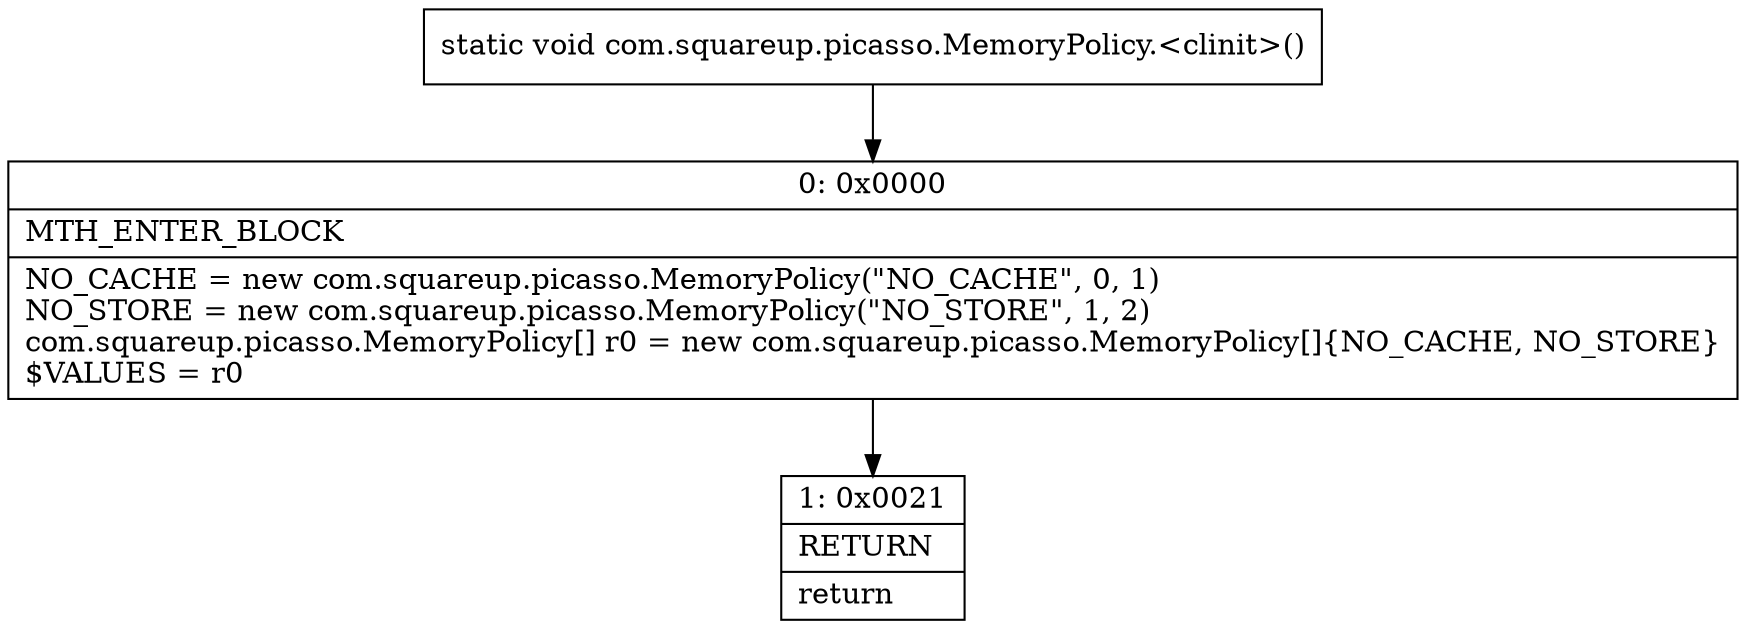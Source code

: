 digraph "CFG forcom.squareup.picasso.MemoryPolicy.\<clinit\>()V" {
Node_0 [shape=record,label="{0\:\ 0x0000|MTH_ENTER_BLOCK\l|NO_CACHE = new com.squareup.picasso.MemoryPolicy(\"NO_CACHE\", 0, 1)\lNO_STORE = new com.squareup.picasso.MemoryPolicy(\"NO_STORE\", 1, 2)\lcom.squareup.picasso.MemoryPolicy[] r0 = new com.squareup.picasso.MemoryPolicy[]\{NO_CACHE, NO_STORE\}\l$VALUES = r0\l}"];
Node_1 [shape=record,label="{1\:\ 0x0021|RETURN\l|return\l}"];
MethodNode[shape=record,label="{static void com.squareup.picasso.MemoryPolicy.\<clinit\>() }"];
MethodNode -> Node_0;
Node_0 -> Node_1;
}

